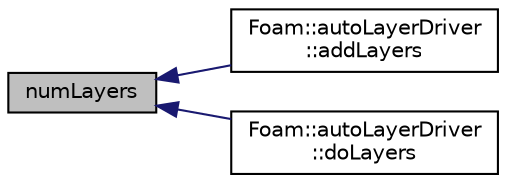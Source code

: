 digraph "numLayers"
{
  bgcolor="transparent";
  edge [fontname="Helvetica",fontsize="10",labelfontname="Helvetica",labelfontsize="10"];
  node [fontname="Helvetica",fontsize="10",shape=record];
  rankdir="LR";
  Node1 [label="numLayers",height=0.2,width=0.4,color="black", fillcolor="grey75", style="filled", fontcolor="black"];
  Node1 -> Node2 [dir="back",color="midnightblue",fontsize="10",style="solid",fontname="Helvetica"];
  Node2 [label="Foam::autoLayerDriver\l::addLayers",height=0.2,width=0.4,color="black",URL="$a00084.html#a2654851d1ffedc26e8ff1424f7097ba6",tooltip="Add cell layers. "];
  Node1 -> Node3 [dir="back",color="midnightblue",fontsize="10",style="solid",fontname="Helvetica"];
  Node3 [label="Foam::autoLayerDriver\l::doLayers",height=0.2,width=0.4,color="black",URL="$a00084.html#a128bb8ca3845486b1c6d481160e3adb5",tooltip="Add layers according to the dictionary settings. "];
}
